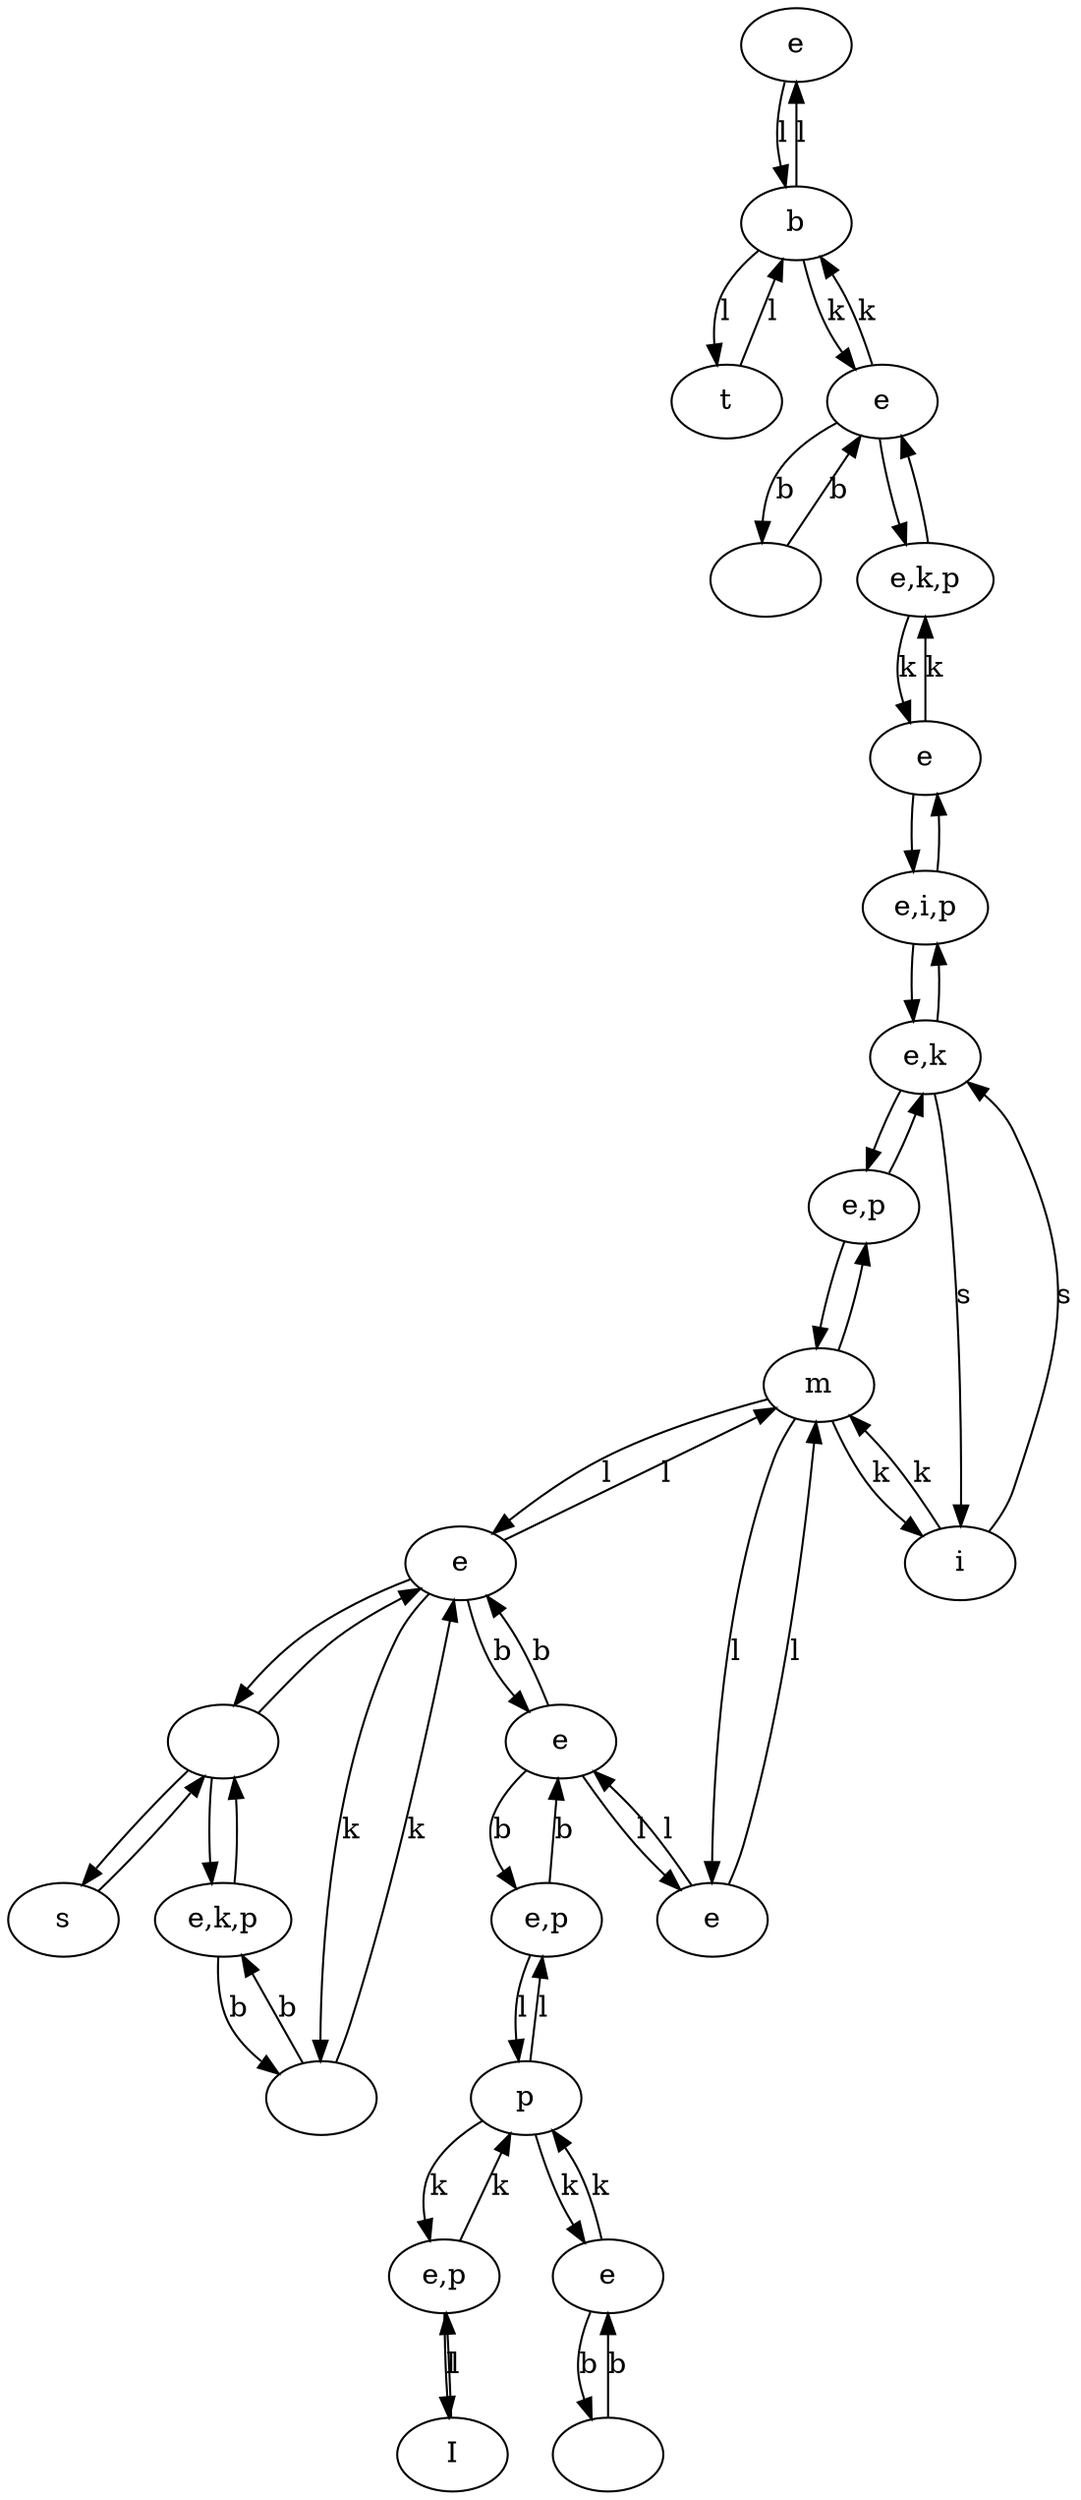 digraph {
0 [label="e"]
1 [label="e,p"]
2 [label="e,p"]
3 [label="p"]
4 [label="t"]
5 [label=""]
6 [label="I"]
7 [label="e,i,p"]
8 [label="s"]
9 [label="e,k,p"]
10 [label=""]
11 [label=""]
12 [label="e"]
13 [label="e"]
14 [label="e,p"]
15 [label="m"]
16 [label="e"]
17 [label="e,k
"]
18 [label="i"]
19 [label="e"]
20 [label="e,k,p"]
21 [label="e"]
22 [label="b"]
23 [label=""]
24 [label="e"]
8 -> 10 [label=""]
10 -> 8 [label=""]
10 -> 9 [label=""]
9 -> 10 [label=""]
10 -> 12 [label=""]
12 -> 10 [label=""]
15 -> 1 [label=""]
1 -> 15 [label=""]
1 -> 17 [label=""]
17 -> 1 [label=""]
17 -> 7 [label=""]
7 -> 17 [label=""]
19 -> 7 [label=""]
7 -> 19 [label=""]
20 -> 21 [label=""]
21 -> 20 [label=""]
9 -> 11 [label="b"]
11 -> 9 [label="b"]
13 -> 14 [label="b"]
14 -> 13 [label="b"]
13 -> 12 [label="b"]
12 -> 13 [label="b"]
21 -> 5 [label="b"]
5 -> 21 [label="b"]
23 -> 24 [label="b"]
24 -> 23 [label="b"]
24 -> 3 [label="k"]
3 -> 24 [label="k"]
21 -> 22 [label="k"]
22 -> 21 [label="k"]
15 -> 18 [label="k"]
18 -> 15 [label="k"]
19 -> 20 [label="k"]
20 -> 19 [label="k"]
3 -> 2 [label="k"]
2 -> 3 [label="k"]
2 -> 6 [label="l"]
6 -> 2 [label="l"]
22 -> 4 [label="l"]
4 -> 22 [label="l"]
0 -> 22 [label="l"]
22 -> 0 [label="l"]
12 -> 15 [label="l"]
15 -> 12 [label="l"]
15 -> 16 [label="l"]
16 -> 15 [label="l"]
13 -> 16 [label="l"]
16 -> 13 [label="l"]
12 -> 11 [label="k"]
11 -> 12 [label="k"]
3 -> 14 [label="l"]
14 -> 3 [label="l"]
18 -> 17 [label="s"]
17 -> 18 [label="s"]
}
